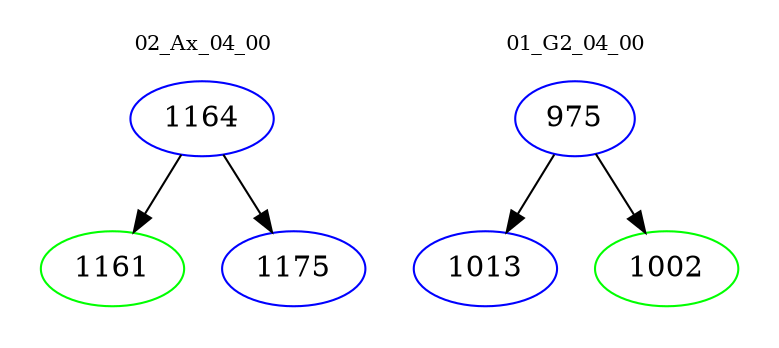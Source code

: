 digraph{
subgraph cluster_0 {
color = white
label = "02_Ax_04_00";
fontsize=10;
T0_1164 [label="1164", color="blue"]
T0_1164 -> T0_1161 [color="black"]
T0_1161 [label="1161", color="green"]
T0_1164 -> T0_1175 [color="black"]
T0_1175 [label="1175", color="blue"]
}
subgraph cluster_1 {
color = white
label = "01_G2_04_00";
fontsize=10;
T1_975 [label="975", color="blue"]
T1_975 -> T1_1013 [color="black"]
T1_1013 [label="1013", color="blue"]
T1_975 -> T1_1002 [color="black"]
T1_1002 [label="1002", color="green"]
}
}
